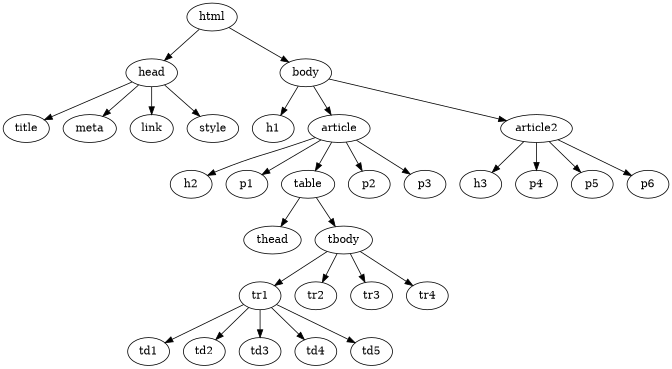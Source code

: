 @startuml
digraph world {
	size="7,7";
  html -> {head, body}
  head -> {title, meta, link, style}
	body -> {h1, article, article2}
	article -> {h2, p1, table, p2, p3}
	table -> {thead, tbody}
	tbody -> {tr1, tr2, tr3, tr4}
	tr1 -> {td1, td2, td3, td4, td5}
	article2 -> {h3, p4, p5, p6}
}
@enduml
